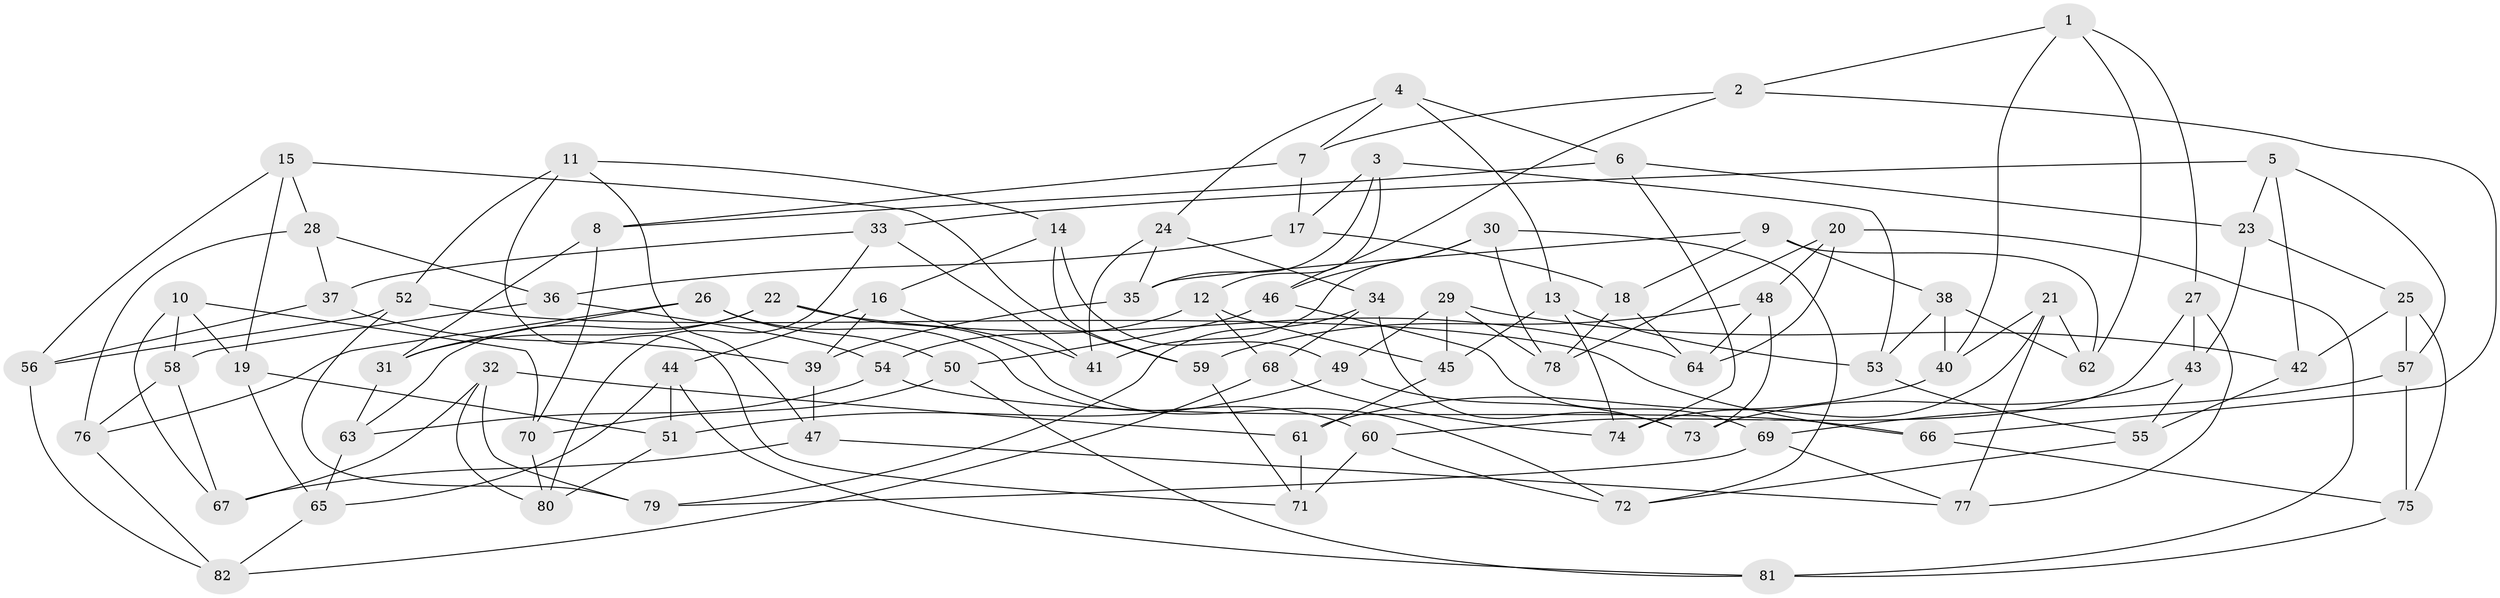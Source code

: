 // coarse degree distribution, {12: 0.041666666666666664, 4: 0.16666666666666666, 10: 0.125, 11: 0.08333333333333333, 9: 0.08333333333333333, 5: 0.08333333333333333, 7: 0.16666666666666666, 8: 0.08333333333333333, 3: 0.08333333333333333, 6: 0.08333333333333333}
// Generated by graph-tools (version 1.1) at 2025/20/03/04/25 18:20:32]
// undirected, 82 vertices, 164 edges
graph export_dot {
graph [start="1"]
  node [color=gray90,style=filled];
  1;
  2;
  3;
  4;
  5;
  6;
  7;
  8;
  9;
  10;
  11;
  12;
  13;
  14;
  15;
  16;
  17;
  18;
  19;
  20;
  21;
  22;
  23;
  24;
  25;
  26;
  27;
  28;
  29;
  30;
  31;
  32;
  33;
  34;
  35;
  36;
  37;
  38;
  39;
  40;
  41;
  42;
  43;
  44;
  45;
  46;
  47;
  48;
  49;
  50;
  51;
  52;
  53;
  54;
  55;
  56;
  57;
  58;
  59;
  60;
  61;
  62;
  63;
  64;
  65;
  66;
  67;
  68;
  69;
  70;
  71;
  72;
  73;
  74;
  75;
  76;
  77;
  78;
  79;
  80;
  81;
  82;
  1 -- 2;
  1 -- 62;
  1 -- 40;
  1 -- 27;
  2 -- 46;
  2 -- 66;
  2 -- 7;
  3 -- 53;
  3 -- 17;
  3 -- 12;
  3 -- 35;
  4 -- 24;
  4 -- 6;
  4 -- 13;
  4 -- 7;
  5 -- 33;
  5 -- 42;
  5 -- 57;
  5 -- 23;
  6 -- 8;
  6 -- 74;
  6 -- 23;
  7 -- 8;
  7 -- 17;
  8 -- 70;
  8 -- 31;
  9 -- 18;
  9 -- 62;
  9 -- 38;
  9 -- 35;
  10 -- 19;
  10 -- 58;
  10 -- 67;
  10 -- 70;
  11 -- 71;
  11 -- 47;
  11 -- 52;
  11 -- 14;
  12 -- 45;
  12 -- 68;
  12 -- 54;
  13 -- 53;
  13 -- 45;
  13 -- 74;
  14 -- 59;
  14 -- 16;
  14 -- 49;
  15 -- 19;
  15 -- 56;
  15 -- 28;
  15 -- 59;
  16 -- 39;
  16 -- 44;
  16 -- 41;
  17 -- 36;
  17 -- 18;
  18 -- 64;
  18 -- 78;
  19 -- 51;
  19 -- 65;
  20 -- 78;
  20 -- 64;
  20 -- 48;
  20 -- 81;
  21 -- 74;
  21 -- 77;
  21 -- 62;
  21 -- 40;
  22 -- 63;
  22 -- 64;
  22 -- 72;
  22 -- 31;
  23 -- 43;
  23 -- 25;
  24 -- 41;
  24 -- 34;
  24 -- 35;
  25 -- 57;
  25 -- 75;
  25 -- 42;
  26 -- 31;
  26 -- 50;
  26 -- 60;
  26 -- 76;
  27 -- 77;
  27 -- 60;
  27 -- 43;
  28 -- 36;
  28 -- 37;
  28 -- 76;
  29 -- 45;
  29 -- 78;
  29 -- 42;
  29 -- 49;
  30 -- 46;
  30 -- 78;
  30 -- 72;
  30 -- 41;
  31 -- 63;
  32 -- 61;
  32 -- 67;
  32 -- 80;
  32 -- 79;
  33 -- 37;
  33 -- 41;
  33 -- 80;
  34 -- 68;
  34 -- 79;
  34 -- 73;
  35 -- 39;
  36 -- 58;
  36 -- 54;
  37 -- 56;
  37 -- 39;
  38 -- 40;
  38 -- 62;
  38 -- 53;
  39 -- 47;
  40 -- 61;
  42 -- 55;
  43 -- 73;
  43 -- 55;
  44 -- 81;
  44 -- 65;
  44 -- 51;
  45 -- 61;
  46 -- 69;
  46 -- 50;
  47 -- 77;
  47 -- 67;
  48 -- 64;
  48 -- 73;
  48 -- 59;
  49 -- 51;
  49 -- 73;
  50 -- 81;
  50 -- 70;
  51 -- 80;
  52 -- 56;
  52 -- 79;
  52 -- 66;
  53 -- 55;
  54 -- 63;
  54 -- 66;
  55 -- 72;
  56 -- 82;
  57 -- 75;
  57 -- 69;
  58 -- 67;
  58 -- 76;
  59 -- 71;
  60 -- 71;
  60 -- 72;
  61 -- 71;
  63 -- 65;
  65 -- 82;
  66 -- 75;
  68 -- 82;
  68 -- 74;
  69 -- 77;
  69 -- 79;
  70 -- 80;
  75 -- 81;
  76 -- 82;
}
